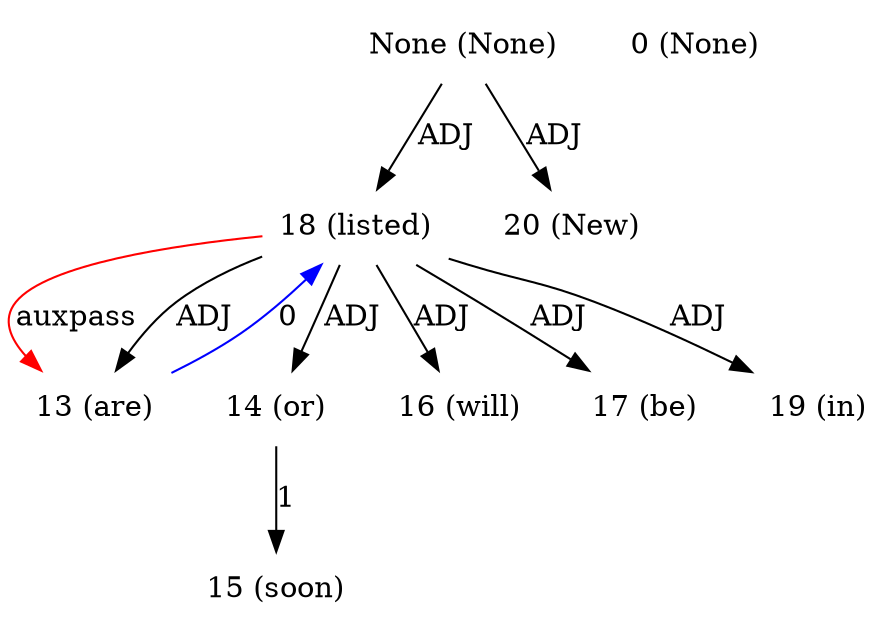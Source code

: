 digraph G{
edge [dir=forward]
node [shape=plaintext]

None [label="None (None)"]
None -> 18 [label="ADJ"]
None [label="None (None)"]
None -> 20 [label="ADJ"]
0 [label="0 (None)"]
13 [label="13 (are)"]
13 -> 18 [label="0", color="blue"]
18 -> 13 [label="auxpass", color="red"]
14 [label="14 (or)"]
14 -> 15 [label="1"]
15 [label="15 (soon)"]
16 [label="16 (will)"]
17 [label="17 (be)"]
18 [label="18 (listed)"]
18 -> 13 [label="ADJ"]
18 -> 14 [label="ADJ"]
18 -> 16 [label="ADJ"]
18 -> 17 [label="ADJ"]
18 -> 19 [label="ADJ"]
19 [label="19 (in)"]
20 [label="20 (New)"]
}
